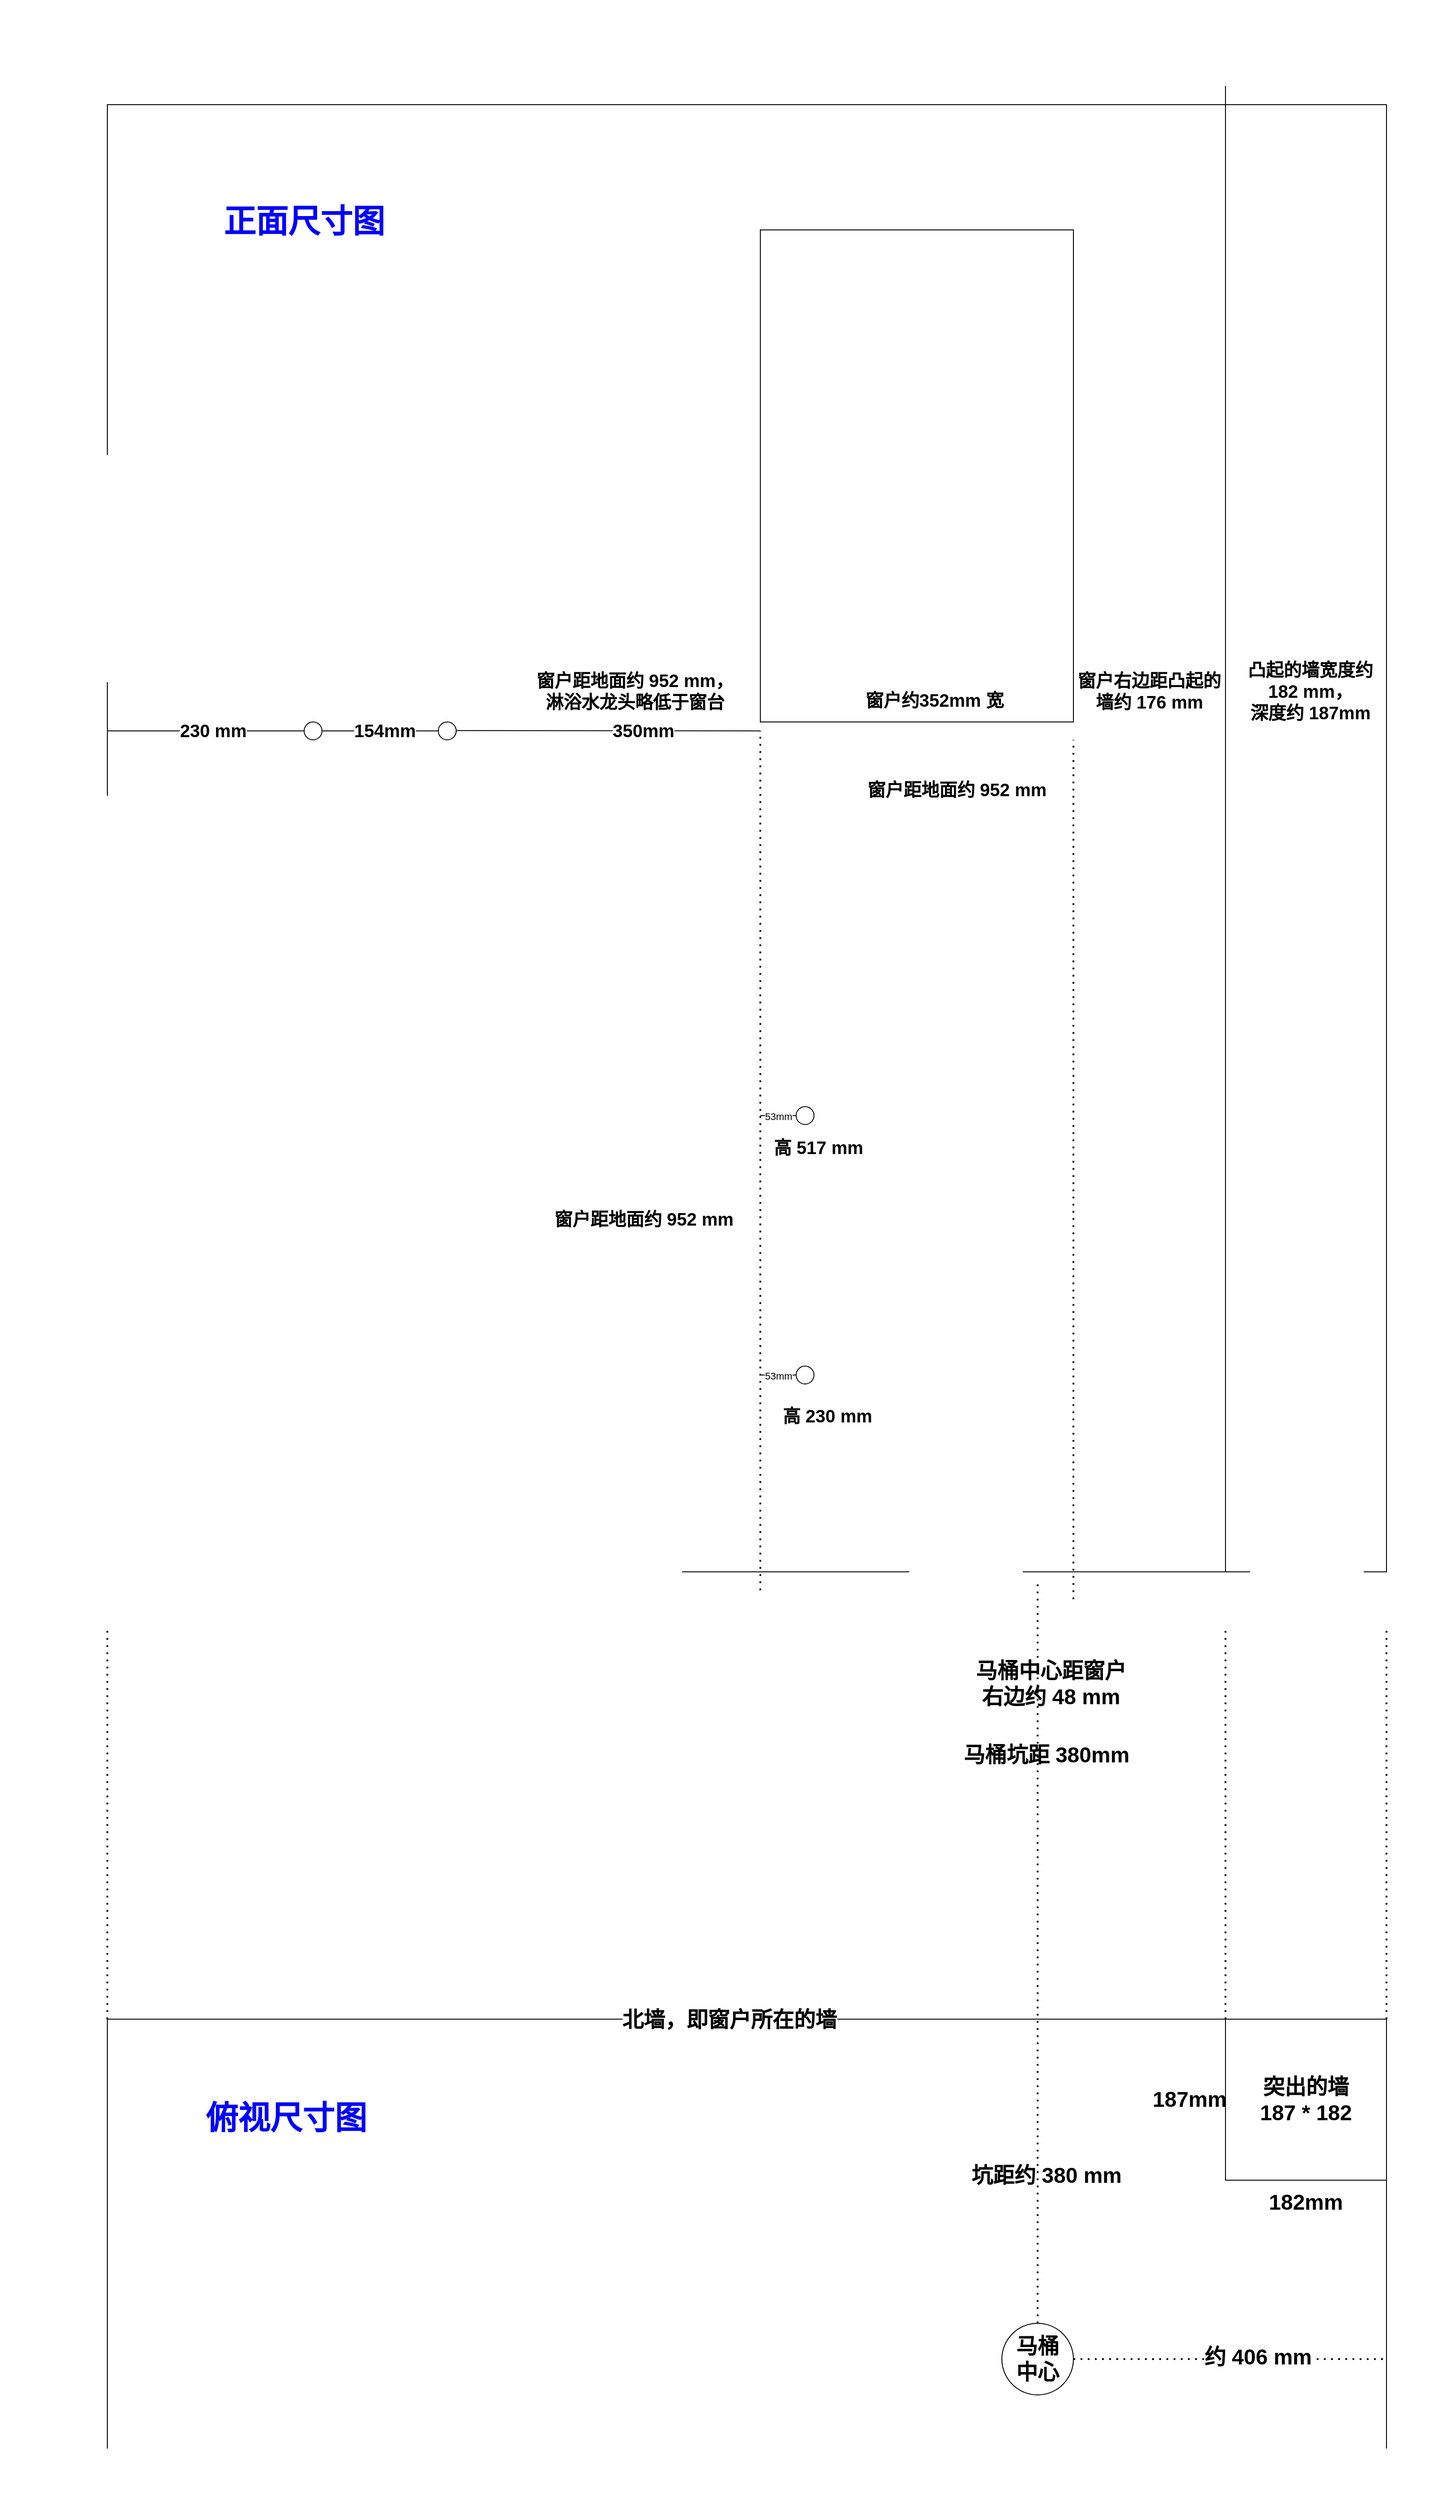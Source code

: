 <mxfile version="20.2.5" type="github">
  <diagram id="0tpimPfCp2_2pHjLGBg5" name="第 1 页">
    <mxGraphModel dx="2031" dy="2246" grid="1" gridSize="10" guides="1" tooltips="1" connect="1" arrows="1" fold="1" page="1" pageScale="1" pageWidth="827" pageHeight="1169" math="0" shadow="0">
      <root>
        <mxCell id="0" />
        <mxCell id="1" parent="0" />
        <mxCell id="lJokzmWv3TQioNyGY8T8-1" value="" style="rounded=0;whiteSpace=wrap;html=1;fillColor=none;" vertex="1" parent="1">
          <mxGeometry x="120" y="-340" width="1430" height="1640" as="geometry" />
        </mxCell>
        <mxCell id="lJokzmWv3TQioNyGY8T8-6" value="" style="group" vertex="1" connectable="0" parent="1">
          <mxGeometry x="120" y="350" width="240" height="20" as="geometry" />
        </mxCell>
        <mxCell id="lJokzmWv3TQioNyGY8T8-4" value="" style="ellipse;whiteSpace=wrap;html=1;aspect=fixed;" vertex="1" parent="lJokzmWv3TQioNyGY8T8-6">
          <mxGeometry x="220" width="20" height="20" as="geometry" />
        </mxCell>
        <mxCell id="lJokzmWv3TQioNyGY8T8-5" value="" style="endArrow=none;html=1;rounded=0;" edge="1" parent="lJokzmWv3TQioNyGY8T8-6" target="lJokzmWv3TQioNyGY8T8-4">
          <mxGeometry width="50" height="50" relative="1" as="geometry">
            <mxPoint y="10" as="sourcePoint" />
            <mxPoint x="80" y="-40" as="targetPoint" />
          </mxGeometry>
        </mxCell>
        <mxCell id="lJokzmWv3TQioNyGY8T8-7" value="&lt;font style=&quot;font-size: 20px;&quot;&gt;&lt;b&gt;230 mm&lt;/b&gt;&lt;/font&gt;" style="edgeLabel;html=1;align=center;verticalAlign=middle;resizable=0;points=[];" vertex="1" connectable="0" parent="lJokzmWv3TQioNyGY8T8-5">
          <mxGeometry x="0.067" y="1" relative="1" as="geometry">
            <mxPoint as="offset" />
          </mxGeometry>
        </mxCell>
        <mxCell id="lJokzmWv3TQioNyGY8T8-8" value="" style="ellipse;whiteSpace=wrap;html=1;aspect=fixed;" vertex="1" parent="1">
          <mxGeometry x="490" y="350" width="20" height="20" as="geometry" />
        </mxCell>
        <mxCell id="lJokzmWv3TQioNyGY8T8-11" value="" style="endArrow=none;html=1;rounded=0;" edge="1" parent="1">
          <mxGeometry width="50" height="50" relative="1" as="geometry">
            <mxPoint x="360" y="360" as="sourcePoint" />
            <mxPoint x="490" y="360" as="targetPoint" />
          </mxGeometry>
        </mxCell>
        <mxCell id="lJokzmWv3TQioNyGY8T8-12" value="&lt;font style=&quot;font-size: 20px;&quot;&gt;&lt;b&gt;154mm&lt;/b&gt;&lt;/font&gt;" style="edgeLabel;html=1;align=center;verticalAlign=middle;resizable=0;points=[];" vertex="1" connectable="0" parent="lJokzmWv3TQioNyGY8T8-11">
          <mxGeometry x="0.067" y="1" relative="1" as="geometry">
            <mxPoint as="offset" />
          </mxGeometry>
        </mxCell>
        <mxCell id="lJokzmWv3TQioNyGY8T8-13" value="" style="rounded=0;whiteSpace=wrap;html=1;fillColor=none;" vertex="1" parent="1">
          <mxGeometry x="850" y="-200" width="350" height="550" as="geometry" />
        </mxCell>
        <mxCell id="lJokzmWv3TQioNyGY8T8-16" value="" style="endArrow=none;html=1;rounded=0;" edge="1" parent="1">
          <mxGeometry width="50" height="50" relative="1" as="geometry">
            <mxPoint x="850" y="360" as="sourcePoint" />
            <mxPoint x="510" y="359.67" as="targetPoint" />
          </mxGeometry>
        </mxCell>
        <mxCell id="lJokzmWv3TQioNyGY8T8-17" value="&lt;font style=&quot;font-size: 20px;&quot;&gt;&lt;b&gt;350mm&lt;/b&gt;&lt;/font&gt;" style="edgeLabel;html=1;align=center;verticalAlign=middle;resizable=0;points=[];" vertex="1" connectable="0" parent="lJokzmWv3TQioNyGY8T8-16">
          <mxGeometry x="-0.23" y="-1" relative="1" as="geometry">
            <mxPoint as="offset" />
          </mxGeometry>
        </mxCell>
        <mxCell id="lJokzmWv3TQioNyGY8T8-18" value="" style="endArrow=none;dashed=1;html=1;dashPattern=1 3;strokeWidth=2;rounded=0;" edge="1" parent="1">
          <mxGeometry width="50" height="50" relative="1" as="geometry">
            <mxPoint x="850" y="1320.667" as="sourcePoint" />
            <mxPoint x="850" y="360" as="targetPoint" />
          </mxGeometry>
        </mxCell>
        <mxCell id="lJokzmWv3TQioNyGY8T8-21" value="" style="group" vertex="1" connectable="0" parent="1">
          <mxGeometry x="850" y="1070" width="60" height="20" as="geometry" />
        </mxCell>
        <mxCell id="lJokzmWv3TQioNyGY8T8-19" value="" style="ellipse;whiteSpace=wrap;html=1;aspect=fixed;" vertex="1" parent="lJokzmWv3TQioNyGY8T8-21">
          <mxGeometry x="40" width="20" height="20" as="geometry" />
        </mxCell>
        <mxCell id="lJokzmWv3TQioNyGY8T8-20" value="" style="endArrow=none;html=1;rounded=0;exitX=0;exitY=0.5;exitDx=0;exitDy=0;" edge="1" parent="lJokzmWv3TQioNyGY8T8-21" source="lJokzmWv3TQioNyGY8T8-19">
          <mxGeometry width="50" height="50" relative="1" as="geometry">
            <mxPoint x="-30" y="60" as="sourcePoint" />
            <mxPoint y="10" as="targetPoint" />
          </mxGeometry>
        </mxCell>
        <mxCell id="lJokzmWv3TQioNyGY8T8-22" value="53mm" style="edgeLabel;html=1;align=center;verticalAlign=middle;resizable=0;points=[];" vertex="1" connectable="0" parent="lJokzmWv3TQioNyGY8T8-20">
          <mxGeometry y="1" relative="1" as="geometry">
            <mxPoint as="offset" />
          </mxGeometry>
        </mxCell>
        <mxCell id="lJokzmWv3TQioNyGY8T8-23" value="&lt;font style=&quot;font-size: 20px;&quot;&gt;&lt;b&gt;窗户约352mm 宽&lt;/b&gt;&lt;/font&gt;" style="text;html=1;strokeColor=none;fillColor=none;align=center;verticalAlign=middle;whiteSpace=wrap;rounded=0;" vertex="1" parent="1">
          <mxGeometry x="920" y="310" width="250" height="30" as="geometry" />
        </mxCell>
        <mxCell id="lJokzmWv3TQioNyGY8T8-24" value="&lt;font style=&quot;font-size: 20px;&quot;&gt;&lt;b&gt;窗户距地面约 952 mm，&lt;br&gt;淋浴水龙头略低于窗台&lt;/b&gt;&lt;/font&gt;" style="text;html=1;strokeColor=none;fillColor=none;align=center;verticalAlign=middle;whiteSpace=wrap;rounded=0;" vertex="1" parent="1">
          <mxGeometry x="590" y="300" width="240" height="30" as="geometry" />
        </mxCell>
        <mxCell id="lJokzmWv3TQioNyGY8T8-27" value="&lt;font style=&quot;font-size: 20px;&quot;&gt;&lt;b&gt;高 230 mm&lt;/b&gt;&lt;/font&gt;" style="text;html=1;strokeColor=none;fillColor=none;align=center;verticalAlign=middle;whiteSpace=wrap;rounded=0;" vertex="1" parent="1">
          <mxGeometry x="870" y="1110" width="110" height="30" as="geometry" />
        </mxCell>
        <mxCell id="lJokzmWv3TQioNyGY8T8-32" value="" style="group" vertex="1" connectable="0" parent="1">
          <mxGeometry x="850" y="780" width="60" height="20" as="geometry" />
        </mxCell>
        <mxCell id="lJokzmWv3TQioNyGY8T8-33" value="" style="ellipse;whiteSpace=wrap;html=1;aspect=fixed;" vertex="1" parent="lJokzmWv3TQioNyGY8T8-32">
          <mxGeometry x="40" width="20" height="20" as="geometry" />
        </mxCell>
        <mxCell id="lJokzmWv3TQioNyGY8T8-34" value="" style="endArrow=none;html=1;rounded=0;exitX=0;exitY=0.5;exitDx=0;exitDy=0;" edge="1" parent="lJokzmWv3TQioNyGY8T8-32" source="lJokzmWv3TQioNyGY8T8-33">
          <mxGeometry width="50" height="50" relative="1" as="geometry">
            <mxPoint x="-30" y="60" as="sourcePoint" />
            <mxPoint y="10" as="targetPoint" />
          </mxGeometry>
        </mxCell>
        <mxCell id="lJokzmWv3TQioNyGY8T8-35" value="53mm" style="edgeLabel;html=1;align=center;verticalAlign=middle;resizable=0;points=[];" vertex="1" connectable="0" parent="lJokzmWv3TQioNyGY8T8-34">
          <mxGeometry y="1" relative="1" as="geometry">
            <mxPoint as="offset" />
          </mxGeometry>
        </mxCell>
        <mxCell id="lJokzmWv3TQioNyGY8T8-36" value="&lt;font style=&quot;font-size: 20px;&quot;&gt;&lt;b&gt;高 517 mm&lt;/b&gt;&lt;/font&gt;" style="text;html=1;strokeColor=none;fillColor=none;align=center;verticalAlign=middle;whiteSpace=wrap;rounded=0;" vertex="1" parent="1">
          <mxGeometry x="860" y="810" width="110" height="30" as="geometry" />
        </mxCell>
        <mxCell id="lJokzmWv3TQioNyGY8T8-37" value="" style="endArrow=none;dashed=1;html=1;dashPattern=1 3;strokeWidth=2;rounded=0;" edge="1" parent="1">
          <mxGeometry width="50" height="50" relative="1" as="geometry">
            <mxPoint x="1200" y="1330.667" as="sourcePoint" />
            <mxPoint x="1200" y="370" as="targetPoint" />
          </mxGeometry>
        </mxCell>
        <mxCell id="lJokzmWv3TQioNyGY8T8-38" value="" style="endArrow=none;dashed=1;html=1;dashPattern=1 3;strokeWidth=2;rounded=0;exitX=0.5;exitY=0;exitDx=0;exitDy=0;" edge="1" parent="1" source="lJokzmWv3TQioNyGY8T8-57">
          <mxGeometry width="50" height="50" relative="1" as="geometry">
            <mxPoint x="1160" y="2060" as="sourcePoint" />
            <mxPoint x="1160" y="1310" as="targetPoint" />
          </mxGeometry>
        </mxCell>
        <mxCell id="lJokzmWv3TQioNyGY8T8-39" value="&lt;font style=&quot;font-size: 24px;&quot;&gt;&lt;b&gt;马桶中心距窗户右边约 48 mm&lt;/b&gt;&lt;/font&gt;" style="text;html=1;strokeColor=none;fillColor=none;align=center;verticalAlign=middle;whiteSpace=wrap;rounded=0;" vertex="1" parent="1">
          <mxGeometry x="1090" y="1410" width="170" height="30" as="geometry" />
        </mxCell>
        <mxCell id="lJokzmWv3TQioNyGY8T8-41" value="" style="endArrow=none;html=1;rounded=0;fontSize=20;" edge="1" parent="1">
          <mxGeometry width="50" height="50" relative="1" as="geometry">
            <mxPoint x="1370" y="1300" as="sourcePoint" />
            <mxPoint x="1370" y="-361" as="targetPoint" />
          </mxGeometry>
        </mxCell>
        <mxCell id="lJokzmWv3TQioNyGY8T8-42" value="&lt;b&gt;窗户右边距凸起的墙约 176 mm&lt;/b&gt;" style="text;html=1;strokeColor=none;fillColor=none;align=center;verticalAlign=middle;whiteSpace=wrap;rounded=0;fontSize=20;" vertex="1" parent="1">
          <mxGeometry x="1200" y="300" width="170" height="30" as="geometry" />
        </mxCell>
        <mxCell id="lJokzmWv3TQioNyGY8T8-44" value="&lt;b&gt;凸起的墙宽度约 182 mm，&lt;br&gt;深度约 187mm&lt;/b&gt;" style="text;html=1;strokeColor=none;fillColor=none;align=center;verticalAlign=middle;whiteSpace=wrap;rounded=0;fontSize=20;" vertex="1" parent="1">
          <mxGeometry x="1380" y="300" width="170" height="30" as="geometry" />
        </mxCell>
        <mxCell id="lJokzmWv3TQioNyGY8T8-45" value="&lt;font style=&quot;font-size: 20px;&quot;&gt;&lt;b&gt;窗户距地面约 952 mm&lt;br&gt;&lt;/b&gt;&lt;/font&gt;" style="text;html=1;strokeColor=none;fillColor=none;align=center;verticalAlign=middle;whiteSpace=wrap;rounded=0;" vertex="1" parent="1">
          <mxGeometry x="600" y="890" width="240" height="30" as="geometry" />
        </mxCell>
        <mxCell id="lJokzmWv3TQioNyGY8T8-46" value="&lt;font style=&quot;font-size: 20px;&quot;&gt;&lt;b&gt;窗户距地面约 952 mm&lt;br&gt;&lt;/b&gt;&lt;/font&gt;" style="text;html=1;strokeColor=none;fillColor=none;align=center;verticalAlign=middle;whiteSpace=wrap;rounded=0;" vertex="1" parent="1">
          <mxGeometry x="950" y="410" width="240" height="30" as="geometry" />
        </mxCell>
        <mxCell id="lJokzmWv3TQioNyGY8T8-47" value="&lt;font style=&quot;font-size: 24px;&quot;&gt;&lt;b&gt;马桶坑距 380mm&lt;/b&gt;&lt;/font&gt;" style="text;html=1;strokeColor=none;fillColor=none;align=center;verticalAlign=middle;whiteSpace=wrap;rounded=0;" vertex="1" parent="1">
          <mxGeometry x="1070" y="1490" width="200" height="30" as="geometry" />
        </mxCell>
        <mxCell id="lJokzmWv3TQioNyGY8T8-48" value="" style="endArrow=none;dashed=1;html=1;dashPattern=1 3;strokeWidth=2;rounded=0;fontSize=24;" edge="1" parent="1">
          <mxGeometry width="50" height="50" relative="1" as="geometry">
            <mxPoint x="120" y="1800" as="sourcePoint" />
            <mxPoint x="120" y="1360" as="targetPoint" />
          </mxGeometry>
        </mxCell>
        <mxCell id="lJokzmWv3TQioNyGY8T8-49" value="" style="endArrow=none;dashed=1;html=1;dashPattern=1 3;strokeWidth=2;rounded=0;fontSize=24;" edge="1" parent="1">
          <mxGeometry width="50" height="50" relative="1" as="geometry">
            <mxPoint x="1550" y="1800" as="sourcePoint" />
            <mxPoint x="1550" y="1360" as="targetPoint" />
          </mxGeometry>
        </mxCell>
        <mxCell id="lJokzmWv3TQioNyGY8T8-50" value="" style="endArrow=none;html=1;rounded=0;fontSize=24;" edge="1" parent="1">
          <mxGeometry width="50" height="50" relative="1" as="geometry">
            <mxPoint x="120" y="2280" as="sourcePoint" />
            <mxPoint x="120" y="1800" as="targetPoint" />
          </mxGeometry>
        </mxCell>
        <mxCell id="lJokzmWv3TQioNyGY8T8-51" value="" style="endArrow=none;html=1;rounded=0;fontSize=24;" edge="1" parent="1">
          <mxGeometry width="50" height="50" relative="1" as="geometry">
            <mxPoint x="1550" y="1800" as="sourcePoint" />
            <mxPoint x="120" y="1800" as="targetPoint" />
          </mxGeometry>
        </mxCell>
        <mxCell id="lJokzmWv3TQioNyGY8T8-55" value="&lt;b&gt;北墙，即窗户所在的墙&lt;/b&gt;" style="edgeLabel;html=1;align=center;verticalAlign=middle;resizable=0;points=[];fontSize=24;" vertex="1" connectable="0" parent="lJokzmWv3TQioNyGY8T8-51">
          <mxGeometry x="0.028" y="1" relative="1" as="geometry">
            <mxPoint as="offset" />
          </mxGeometry>
        </mxCell>
        <mxCell id="lJokzmWv3TQioNyGY8T8-52" value="" style="endArrow=none;html=1;rounded=0;fontSize=24;" edge="1" parent="1">
          <mxGeometry width="50" height="50" relative="1" as="geometry">
            <mxPoint x="1550" y="2280" as="sourcePoint" />
            <mxPoint x="1550" y="1800" as="targetPoint" />
          </mxGeometry>
        </mxCell>
        <mxCell id="lJokzmWv3TQioNyGY8T8-53" value="" style="endArrow=none;dashed=1;html=1;dashPattern=1 3;strokeWidth=2;rounded=0;fontSize=24;" edge="1" parent="1">
          <mxGeometry width="50" height="50" relative="1" as="geometry">
            <mxPoint x="1370" y="1800" as="sourcePoint" />
            <mxPoint x="1370" y="1360" as="targetPoint" />
          </mxGeometry>
        </mxCell>
        <mxCell id="lJokzmWv3TQioNyGY8T8-54" value="&lt;b&gt;突出的墙&lt;br&gt;187 * 182&lt;/b&gt;" style="rounded=0;whiteSpace=wrap;html=1;fontSize=24;fillColor=none;" vertex="1" parent="1">
          <mxGeometry x="1370" y="1800" width="180" height="180" as="geometry" />
        </mxCell>
        <mxCell id="lJokzmWv3TQioNyGY8T8-57" value="&lt;b&gt;马桶&lt;br&gt;中心&lt;/b&gt;" style="ellipse;whiteSpace=wrap;html=1;aspect=fixed;fontSize=24;fillColor=none;" vertex="1" parent="1">
          <mxGeometry x="1120" y="2140" width="80" height="80" as="geometry" />
        </mxCell>
        <mxCell id="lJokzmWv3TQioNyGY8T8-58" value="&lt;b&gt;坑距约 380 mm&lt;/b&gt;" style="text;html=1;strokeColor=none;fillColor=none;align=center;verticalAlign=middle;whiteSpace=wrap;rounded=0;fontSize=24;" vertex="1" parent="1">
          <mxGeometry x="1060" y="1960" width="220" height="30" as="geometry" />
        </mxCell>
        <mxCell id="lJokzmWv3TQioNyGY8T8-59" value="&lt;b&gt;187mm&lt;/b&gt;" style="text;html=1;strokeColor=none;fillColor=none;align=center;verticalAlign=middle;whiteSpace=wrap;rounded=0;fontSize=24;" vertex="1" parent="1">
          <mxGeometry x="1300" y="1875" width="60" height="30" as="geometry" />
        </mxCell>
        <mxCell id="lJokzmWv3TQioNyGY8T8-60" value="&lt;b&gt;182mm&lt;/b&gt;" style="text;html=1;strokeColor=none;fillColor=none;align=center;verticalAlign=middle;whiteSpace=wrap;rounded=0;fontSize=24;" vertex="1" parent="1">
          <mxGeometry x="1430" y="1990" width="60" height="30" as="geometry" />
        </mxCell>
        <mxCell id="lJokzmWv3TQioNyGY8T8-61" value="" style="endArrow=none;dashed=1;html=1;dashPattern=1 3;strokeWidth=2;rounded=0;fontSize=24;exitX=1;exitY=0.5;exitDx=0;exitDy=0;" edge="1" parent="1" source="lJokzmWv3TQioNyGY8T8-57">
          <mxGeometry width="50" height="50" relative="1" as="geometry">
            <mxPoint x="1320" y="2220" as="sourcePoint" />
            <mxPoint x="1550" y="2180" as="targetPoint" />
          </mxGeometry>
        </mxCell>
        <mxCell id="lJokzmWv3TQioNyGY8T8-62" value="&lt;b&gt;约 406 mm&lt;/b&gt;" style="edgeLabel;html=1;align=center;verticalAlign=middle;resizable=0;points=[];fontSize=24;" vertex="1" connectable="0" parent="lJokzmWv3TQioNyGY8T8-61">
          <mxGeometry x="0.178" y="2" relative="1" as="geometry">
            <mxPoint as="offset" />
          </mxGeometry>
        </mxCell>
        <mxCell id="lJokzmWv3TQioNyGY8T8-63" value="&lt;font color=&quot;#0000ff&quot; style=&quot;font-size: 36px;&quot;&gt;&lt;b&gt;正面尺寸图&lt;/b&gt;&lt;/font&gt;" style="text;html=1;strokeColor=none;fillColor=none;align=center;verticalAlign=middle;whiteSpace=wrap;rounded=0;fontSize=24;" vertex="1" parent="1">
          <mxGeometry x="170" y="-300" width="340" height="180" as="geometry" />
        </mxCell>
        <mxCell id="lJokzmWv3TQioNyGY8T8-64" value="&lt;font color=&quot;#0000ff&quot; style=&quot;font-size: 36px;&quot;&gt;&lt;b&gt;俯视尺寸图&lt;/b&gt;&lt;/font&gt;" style="text;html=1;strokeColor=none;fillColor=none;align=center;verticalAlign=middle;whiteSpace=wrap;rounded=0;fontSize=24;" vertex="1" parent="1">
          <mxGeometry x="150" y="1820" width="340" height="180" as="geometry" />
        </mxCell>
        <mxCell id="lJokzmWv3TQioNyGY8T8-65" value="&amp;nbsp;" style="text;html=1;strokeColor=none;fillColor=none;align=center;verticalAlign=middle;whiteSpace=wrap;rounded=0;fontSize=36;fontColor=#0000FF;" vertex="1" parent="1">
          <mxGeometry y="-450" width="60" height="30" as="geometry" />
        </mxCell>
        <mxCell id="lJokzmWv3TQioNyGY8T8-66" value="&amp;nbsp;" style="text;html=1;strokeColor=none;fillColor=none;align=center;verticalAlign=middle;whiteSpace=wrap;rounded=0;fontSize=36;fontColor=#0000FF;" vertex="1" parent="1">
          <mxGeometry x="1560" y="-440" width="60" height="30" as="geometry" />
        </mxCell>
        <mxCell id="lJokzmWv3TQioNyGY8T8-67" value="&amp;nbsp;" style="text;html=1;strokeColor=none;fillColor=none;align=center;verticalAlign=middle;whiteSpace=wrap;rounded=0;fontSize=36;fontColor=#0000FF;" vertex="1" parent="1">
          <mxGeometry x="30" y="2300" width="60" height="30" as="geometry" />
        </mxCell>
      </root>
    </mxGraphModel>
  </diagram>
</mxfile>

